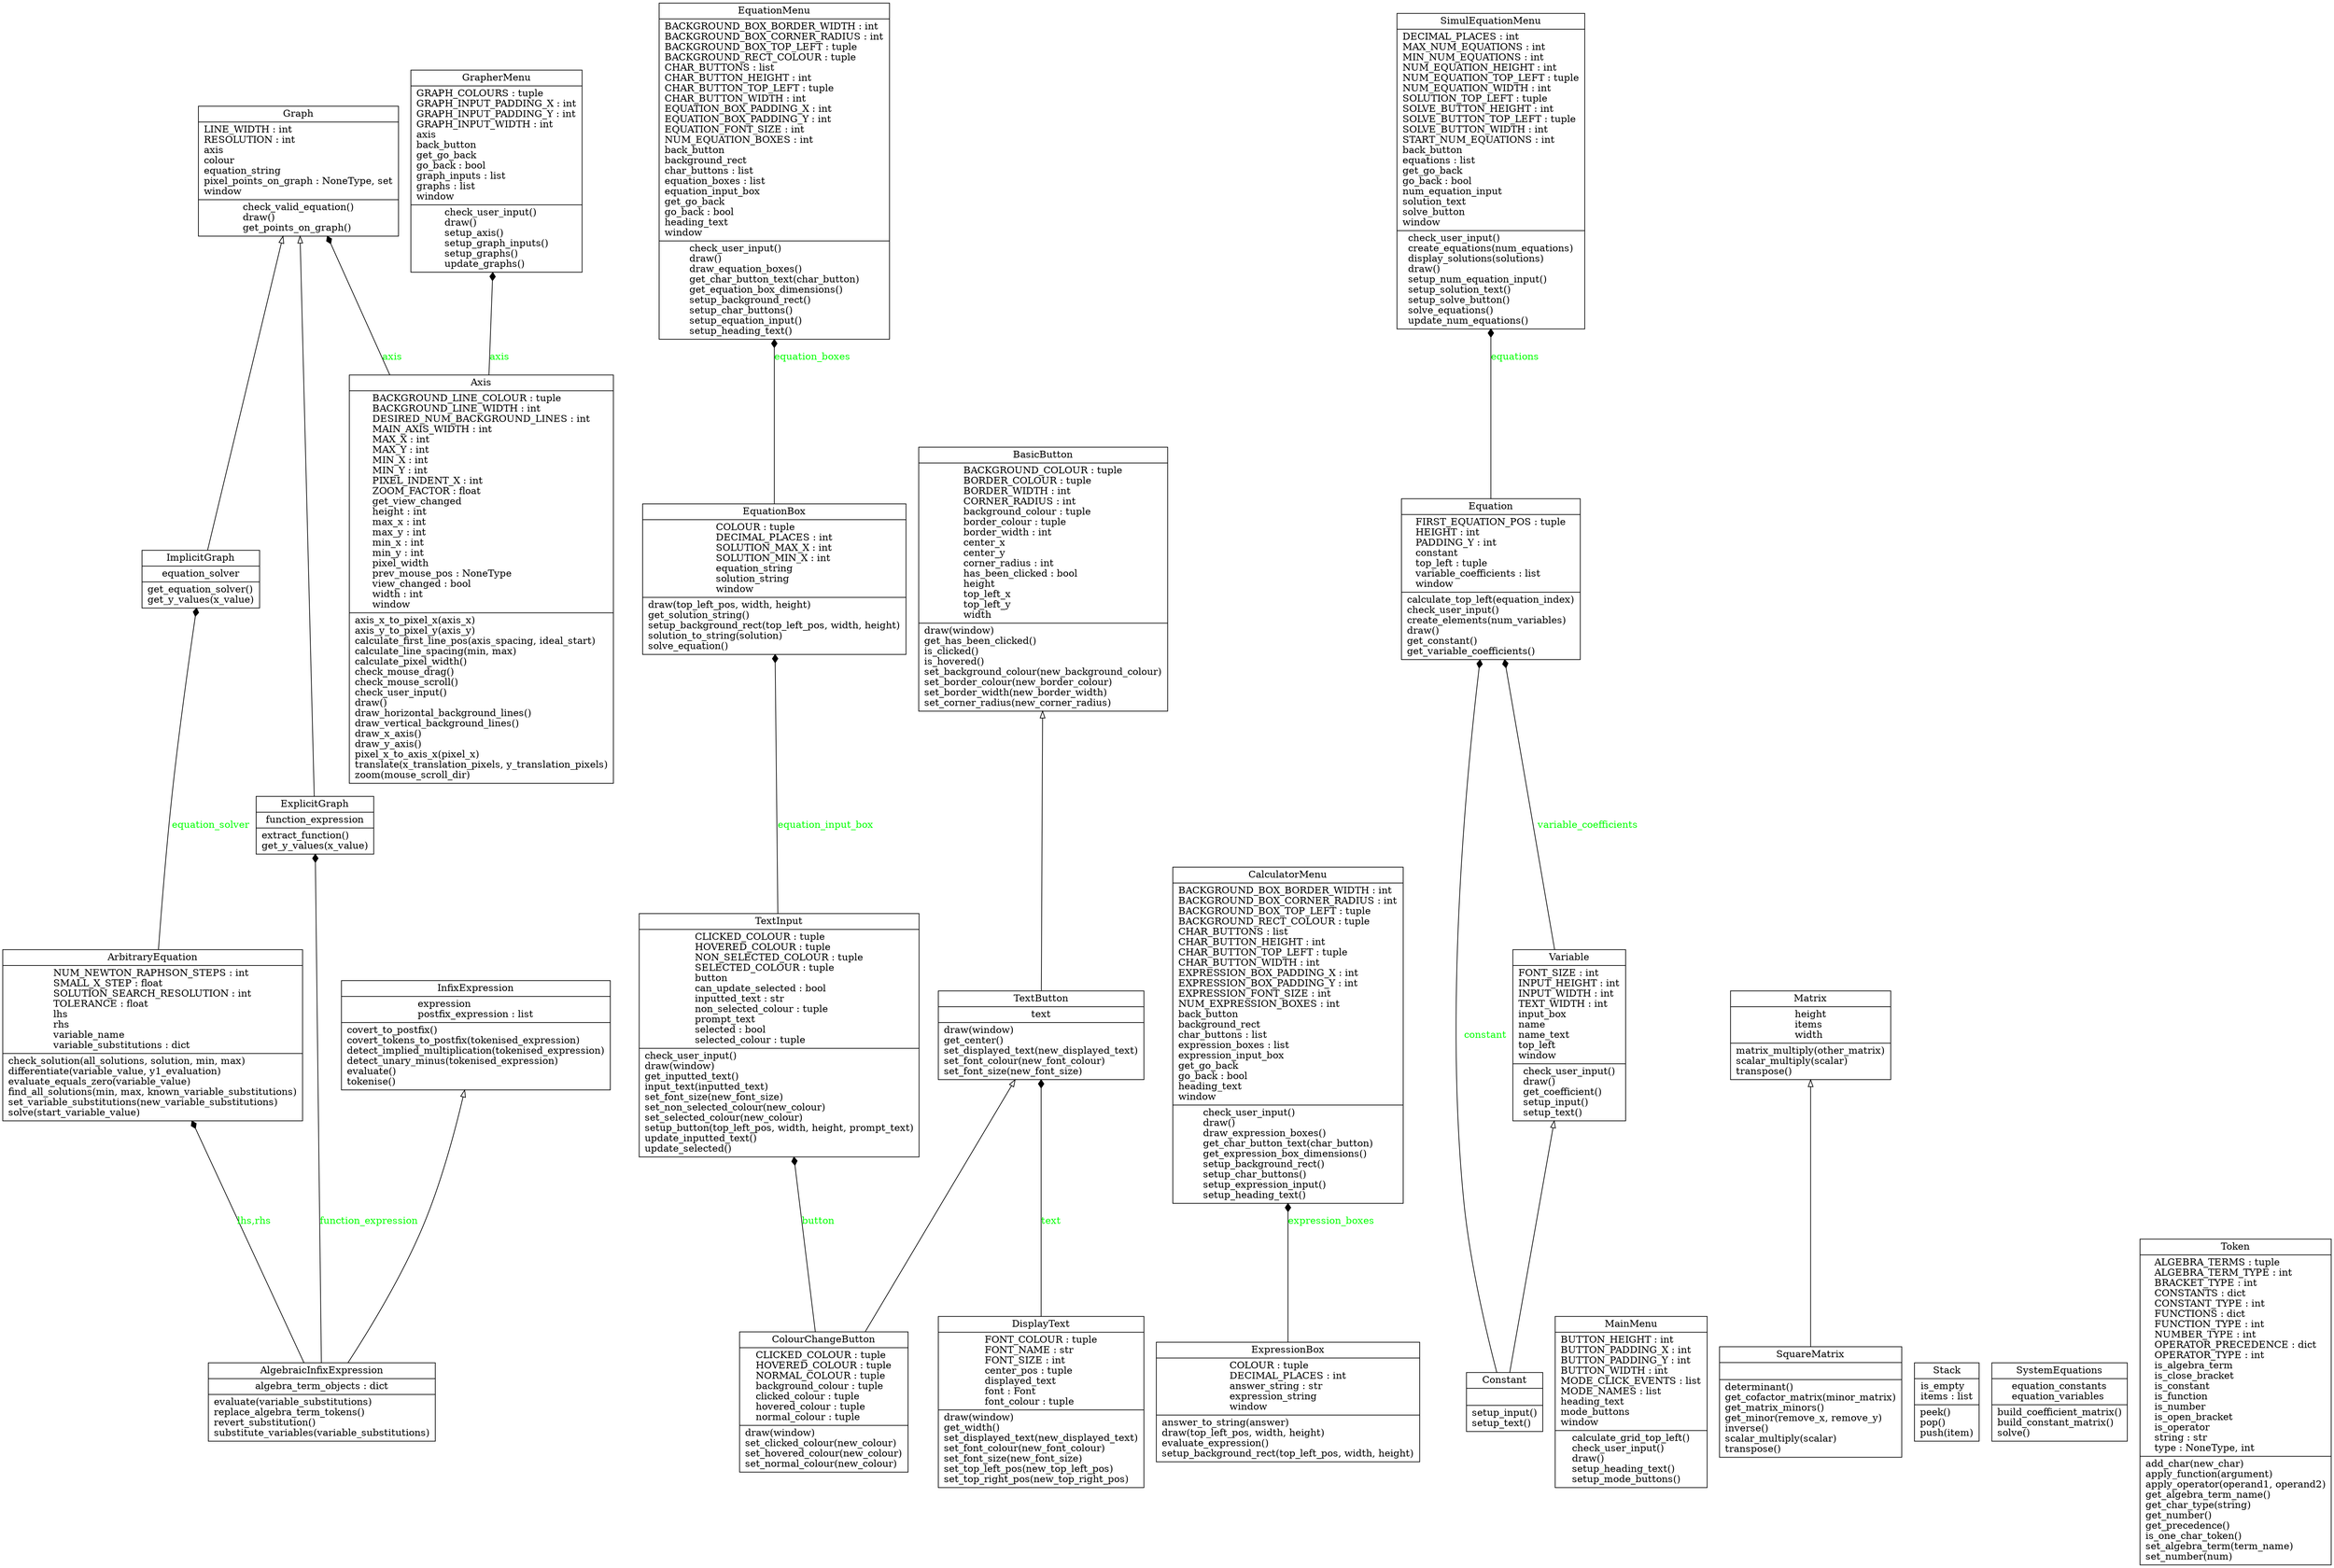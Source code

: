 digraph "classes_all_dot" {
rankdir=BT
charset="utf-8"
"Coursework.calculator_utils.AlgebraicInfixExpression" [color="black", fontcolor="black", label=<{AlgebraicInfixExpression|algebra_term_objects : dict<br ALIGN="LEFT"/>|evaluate(variable_substitutions)<br ALIGN="LEFT"/>replace_algebra_term_tokens()<br ALIGN="LEFT"/>revert_substitution()<br ALIGN="LEFT"/>substitute_variables(variable_substitutions)<br ALIGN="LEFT"/>}>, shape="record", style="solid"];
"Coursework.equation_utils.ArbitraryEquation" [color="black", fontcolor="black", label=<{ArbitraryEquation|NUM_NEWTON_RAPHSON_STEPS : int<br ALIGN="LEFT"/>SMALL_X_STEP : float<br ALIGN="LEFT"/>SOLUTION_SEARCH_RESOLUTION : int<br ALIGN="LEFT"/>TOLERANCE : float<br ALIGN="LEFT"/>lhs<br ALIGN="LEFT"/>rhs<br ALIGN="LEFT"/>variable_name<br ALIGN="LEFT"/>variable_substitutions : dict<br ALIGN="LEFT"/>|check_solution(all_solutions, solution, min, max)<br ALIGN="LEFT"/>differentiate(variable_value, y1_evaluation)<br ALIGN="LEFT"/>evaluate_equals_zero(variable_value)<br ALIGN="LEFT"/>find_all_solutions(min, max, known_variable_substitutions)<br ALIGN="LEFT"/>set_variable_substitutions(new_variable_substitutions)<br ALIGN="LEFT"/>solve(start_variable_value)<br ALIGN="LEFT"/>}>, shape="record", style="solid"];
"Coursework.grapher.Axis" [color="black", fontcolor="black", label=<{Axis|BACKGROUND_LINE_COLOUR : tuple<br ALIGN="LEFT"/>BACKGROUND_LINE_WIDTH : int<br ALIGN="LEFT"/>DESIRED_NUM_BACKGROUND_LINES : int<br ALIGN="LEFT"/>MAIN_AXIS_WIDTH : int<br ALIGN="LEFT"/>MAX_X : int<br ALIGN="LEFT"/>MAX_Y : int<br ALIGN="LEFT"/>MIN_X : int<br ALIGN="LEFT"/>MIN_Y : int<br ALIGN="LEFT"/>PIXEL_INDENT_X : int<br ALIGN="LEFT"/>ZOOM_FACTOR : float<br ALIGN="LEFT"/>get_view_changed<br ALIGN="LEFT"/>height : int<br ALIGN="LEFT"/>max_x : int<br ALIGN="LEFT"/>max_y : int<br ALIGN="LEFT"/>min_x : int<br ALIGN="LEFT"/>min_y : int<br ALIGN="LEFT"/>pixel_width<br ALIGN="LEFT"/>prev_mouse_pos : NoneType<br ALIGN="LEFT"/>view_changed : bool<br ALIGN="LEFT"/>width : int<br ALIGN="LEFT"/>window<br ALIGN="LEFT"/>|axis_x_to_pixel_x(axis_x)<br ALIGN="LEFT"/>axis_y_to_pixel_y(axis_y)<br ALIGN="LEFT"/>calculate_first_line_pos(axis_spacing, ideal_start)<br ALIGN="LEFT"/>calculate_line_spacing(min, max)<br ALIGN="LEFT"/>calculate_pixel_width()<br ALIGN="LEFT"/>check_mouse_drag()<br ALIGN="LEFT"/>check_mouse_scroll()<br ALIGN="LEFT"/>check_user_input()<br ALIGN="LEFT"/>draw()<br ALIGN="LEFT"/>draw_horizontal_background_lines()<br ALIGN="LEFT"/>draw_vertical_background_lines()<br ALIGN="LEFT"/>draw_x_axis()<br ALIGN="LEFT"/>draw_y_axis()<br ALIGN="LEFT"/>pixel_x_to_axis_x(pixel_x)<br ALIGN="LEFT"/>translate(x_translation_pixels, y_translation_pixels)<br ALIGN="LEFT"/>zoom(mouse_scroll_dir)<br ALIGN="LEFT"/>}>, shape="record", style="solid"];
"Coursework.gui.BasicButton" [color="black", fontcolor="black", label=<{BasicButton|BACKGROUND_COLOUR : tuple<br ALIGN="LEFT"/>BORDER_COLOUR : tuple<br ALIGN="LEFT"/>BORDER_WIDTH : int<br ALIGN="LEFT"/>CORNER_RADIUS : int<br ALIGN="LEFT"/>background_colour : tuple<br ALIGN="LEFT"/>border_colour : tuple<br ALIGN="LEFT"/>border_width : int<br ALIGN="LEFT"/>center_x<br ALIGN="LEFT"/>center_y<br ALIGN="LEFT"/>corner_radius : int<br ALIGN="LEFT"/>has_been_clicked : bool<br ALIGN="LEFT"/>height<br ALIGN="LEFT"/>top_left_x<br ALIGN="LEFT"/>top_left_y<br ALIGN="LEFT"/>width<br ALIGN="LEFT"/>|draw(window)<br ALIGN="LEFT"/>get_has_been_clicked()<br ALIGN="LEFT"/>is_clicked()<br ALIGN="LEFT"/>is_hovered()<br ALIGN="LEFT"/>set_background_colour(new_background_colour)<br ALIGN="LEFT"/>set_border_colour(new_border_colour)<br ALIGN="LEFT"/>set_border_width(new_border_width)<br ALIGN="LEFT"/>set_corner_radius(new_corner_radius)<br ALIGN="LEFT"/>}>, shape="record", style="solid"];
"Coursework.calculator.CalculatorMenu" [color="black", fontcolor="black", label=<{CalculatorMenu|BACKGROUND_BOX_BORDER_WIDTH : int<br ALIGN="LEFT"/>BACKGROUND_BOX_CORNER_RADIUS : int<br ALIGN="LEFT"/>BACKGROUND_BOX_TOP_LEFT : tuple<br ALIGN="LEFT"/>BACKGROUND_RECT_COLOUR : tuple<br ALIGN="LEFT"/>CHAR_BUTTONS : list<br ALIGN="LEFT"/>CHAR_BUTTON_HEIGHT : int<br ALIGN="LEFT"/>CHAR_BUTTON_TOP_LEFT : tuple<br ALIGN="LEFT"/>CHAR_BUTTON_WIDTH : int<br ALIGN="LEFT"/>EXPRESSION_BOX_PADDING_X : int<br ALIGN="LEFT"/>EXPRESSION_BOX_PADDING_Y : int<br ALIGN="LEFT"/>EXPRESSION_FONT_SIZE : int<br ALIGN="LEFT"/>NUM_EXPRESSION_BOXES : int<br ALIGN="LEFT"/>back_button<br ALIGN="LEFT"/>background_rect<br ALIGN="LEFT"/>char_buttons : list<br ALIGN="LEFT"/>expression_boxes : list<br ALIGN="LEFT"/>expression_input_box<br ALIGN="LEFT"/>get_go_back<br ALIGN="LEFT"/>go_back : bool<br ALIGN="LEFT"/>heading_text<br ALIGN="LEFT"/>window<br ALIGN="LEFT"/>|check_user_input()<br ALIGN="LEFT"/>draw()<br ALIGN="LEFT"/>draw_expression_boxes()<br ALIGN="LEFT"/>get_char_button_text(char_button)<br ALIGN="LEFT"/>get_expression_box_dimensions()<br ALIGN="LEFT"/>setup_background_rect()<br ALIGN="LEFT"/>setup_char_buttons()<br ALIGN="LEFT"/>setup_expression_input()<br ALIGN="LEFT"/>setup_heading_text()<br ALIGN="LEFT"/>}>, shape="record", style="solid"];
"Coursework.gui.ColourChangeButton" [color="black", fontcolor="black", label=<{ColourChangeButton|CLICKED_COLOUR : tuple<br ALIGN="LEFT"/>HOVERED_COLOUR : tuple<br ALIGN="LEFT"/>NORMAL_COLOUR : tuple<br ALIGN="LEFT"/>background_colour : tuple<br ALIGN="LEFT"/>clicked_colour : tuple<br ALIGN="LEFT"/>hovered_colour : tuple<br ALIGN="LEFT"/>normal_colour : tuple<br ALIGN="LEFT"/>|draw(window)<br ALIGN="LEFT"/>set_clicked_colour(new_colour)<br ALIGN="LEFT"/>set_hovered_colour(new_colour)<br ALIGN="LEFT"/>set_normal_colour(new_colour)<br ALIGN="LEFT"/>}>, shape="record", style="solid"];
"Coursework.simul_equation.Constant" [color="black", fontcolor="black", label=<{Constant|<br ALIGN="LEFT"/>|setup_input()<br ALIGN="LEFT"/>setup_text()<br ALIGN="LEFT"/>}>, shape="record", style="solid"];
"Coursework.gui.DisplayText" [color="black", fontcolor="black", label=<{DisplayText|FONT_COLOUR : tuple<br ALIGN="LEFT"/>FONT_NAME : str<br ALIGN="LEFT"/>FONT_SIZE : int<br ALIGN="LEFT"/>center_pos : tuple<br ALIGN="LEFT"/>displayed_text<br ALIGN="LEFT"/>font : Font<br ALIGN="LEFT"/>font_colour : tuple<br ALIGN="LEFT"/>|draw(window)<br ALIGN="LEFT"/>get_width()<br ALIGN="LEFT"/>set_displayed_text(new_displayed_text)<br ALIGN="LEFT"/>set_font_colour(new_font_colour)<br ALIGN="LEFT"/>set_font_size(new_font_size)<br ALIGN="LEFT"/>set_top_left_pos(new_top_left_pos)<br ALIGN="LEFT"/>set_top_right_pos(new_top_right_pos)<br ALIGN="LEFT"/>}>, shape="record", style="solid"];
"Coursework.simul_equation.Equation" [color="black", fontcolor="black", label=<{Equation|FIRST_EQUATION_POS : tuple<br ALIGN="LEFT"/>HEIGHT : int<br ALIGN="LEFT"/>PADDING_Y : int<br ALIGN="LEFT"/>constant<br ALIGN="LEFT"/>top_left : tuple<br ALIGN="LEFT"/>variable_coefficients : list<br ALIGN="LEFT"/>window<br ALIGN="LEFT"/>|calculate_top_left(equation_index)<br ALIGN="LEFT"/>check_user_input()<br ALIGN="LEFT"/>create_elements(num_variables)<br ALIGN="LEFT"/>draw()<br ALIGN="LEFT"/>get_constant()<br ALIGN="LEFT"/>get_variable_coefficients()<br ALIGN="LEFT"/>}>, shape="record", style="solid"];
"Coursework.equation.EquationBox" [color="black", fontcolor="black", label=<{EquationBox|COLOUR : tuple<br ALIGN="LEFT"/>DECIMAL_PLACES : int<br ALIGN="LEFT"/>SOLUTION_MAX_X : int<br ALIGN="LEFT"/>SOLUTION_MIN_X : int<br ALIGN="LEFT"/>equation_string<br ALIGN="LEFT"/>solution_string<br ALIGN="LEFT"/>window<br ALIGN="LEFT"/>|draw(top_left_pos, width, height)<br ALIGN="LEFT"/>get_solution_string()<br ALIGN="LEFT"/>setup_background_rect(top_left_pos, width, height)<br ALIGN="LEFT"/>solution_to_string(solution)<br ALIGN="LEFT"/>solve_equation()<br ALIGN="LEFT"/>}>, shape="record", style="solid"];
"Coursework.equation.EquationMenu" [color="black", fontcolor="black", label=<{EquationMenu|BACKGROUND_BOX_BORDER_WIDTH : int<br ALIGN="LEFT"/>BACKGROUND_BOX_CORNER_RADIUS : int<br ALIGN="LEFT"/>BACKGROUND_BOX_TOP_LEFT : tuple<br ALIGN="LEFT"/>BACKGROUND_RECT_COLOUR : tuple<br ALIGN="LEFT"/>CHAR_BUTTONS : list<br ALIGN="LEFT"/>CHAR_BUTTON_HEIGHT : int<br ALIGN="LEFT"/>CHAR_BUTTON_TOP_LEFT : tuple<br ALIGN="LEFT"/>CHAR_BUTTON_WIDTH : int<br ALIGN="LEFT"/>EQUATION_BOX_PADDING_X : int<br ALIGN="LEFT"/>EQUATION_BOX_PADDING_Y : int<br ALIGN="LEFT"/>EQUATION_FONT_SIZE : int<br ALIGN="LEFT"/>NUM_EQUATION_BOXES : int<br ALIGN="LEFT"/>back_button<br ALIGN="LEFT"/>background_rect<br ALIGN="LEFT"/>char_buttons : list<br ALIGN="LEFT"/>equation_boxes : list<br ALIGN="LEFT"/>equation_input_box<br ALIGN="LEFT"/>get_go_back<br ALIGN="LEFT"/>go_back : bool<br ALIGN="LEFT"/>heading_text<br ALIGN="LEFT"/>window<br ALIGN="LEFT"/>|check_user_input()<br ALIGN="LEFT"/>draw()<br ALIGN="LEFT"/>draw_equation_boxes()<br ALIGN="LEFT"/>get_char_button_text(char_button)<br ALIGN="LEFT"/>get_equation_box_dimensions()<br ALIGN="LEFT"/>setup_background_rect()<br ALIGN="LEFT"/>setup_char_buttons()<br ALIGN="LEFT"/>setup_equation_input()<br ALIGN="LEFT"/>setup_heading_text()<br ALIGN="LEFT"/>}>, shape="record", style="solid"];
"Coursework.grapher.ExplicitGraph" [color="black", fontcolor="black", label=<{ExplicitGraph|function_expression<br ALIGN="LEFT"/>|extract_function()<br ALIGN="LEFT"/>get_y_values(x_value)<br ALIGN="LEFT"/>}>, shape="record", style="solid"];
"Coursework.calculator.ExpressionBox" [color="black", fontcolor="black", label=<{ExpressionBox|COLOUR : tuple<br ALIGN="LEFT"/>DECIMAL_PLACES : int<br ALIGN="LEFT"/>answer_string : str<br ALIGN="LEFT"/>expression_string<br ALIGN="LEFT"/>window<br ALIGN="LEFT"/>|answer_to_string(answer)<br ALIGN="LEFT"/>draw(top_left_pos, width, height)<br ALIGN="LEFT"/>evaluate_expression()<br ALIGN="LEFT"/>setup_background_rect(top_left_pos, width, height)<br ALIGN="LEFT"/>}>, shape="record", style="solid"];
"Coursework.grapher.Graph" [color="black", fontcolor="black", label=<{Graph|LINE_WIDTH : int<br ALIGN="LEFT"/>RESOLUTION : int<br ALIGN="LEFT"/>axis<br ALIGN="LEFT"/>colour<br ALIGN="LEFT"/>equation_string<br ALIGN="LEFT"/>pixel_points_on_graph : NoneType, set<br ALIGN="LEFT"/>window<br ALIGN="LEFT"/>|check_valid_equation()<br ALIGN="LEFT"/>draw()<br ALIGN="LEFT"/>get_points_on_graph()<br ALIGN="LEFT"/>}>, shape="record", style="solid"];
"Coursework.grapher.GrapherMenu" [color="black", fontcolor="black", label=<{GrapherMenu|GRAPH_COLOURS : tuple<br ALIGN="LEFT"/>GRAPH_INPUT_PADDING_X : int<br ALIGN="LEFT"/>GRAPH_INPUT_PADDING_Y : int<br ALIGN="LEFT"/>GRAPH_INPUT_WIDTH : int<br ALIGN="LEFT"/>axis<br ALIGN="LEFT"/>back_button<br ALIGN="LEFT"/>get_go_back<br ALIGN="LEFT"/>go_back : bool<br ALIGN="LEFT"/>graph_inputs : list<br ALIGN="LEFT"/>graphs : list<br ALIGN="LEFT"/>window<br ALIGN="LEFT"/>|check_user_input()<br ALIGN="LEFT"/>draw()<br ALIGN="LEFT"/>setup_axis()<br ALIGN="LEFT"/>setup_graph_inputs()<br ALIGN="LEFT"/>setup_graphs()<br ALIGN="LEFT"/>update_graphs()<br ALIGN="LEFT"/>}>, shape="record", style="solid"];
"Coursework.grapher.ImplicitGraph" [color="black", fontcolor="black", label=<{ImplicitGraph|equation_solver<br ALIGN="LEFT"/>|get_equation_solver()<br ALIGN="LEFT"/>get_y_values(x_value)<br ALIGN="LEFT"/>}>, shape="record", style="solid"];
"Coursework.calculator_utils.InfixExpression" [color="black", fontcolor="black", label=<{InfixExpression|expression<br ALIGN="LEFT"/>postfix_expression : list<br ALIGN="LEFT"/>|covert_to_postfix()<br ALIGN="LEFT"/>covert_tokens_to_postfix(tokenised_expression)<br ALIGN="LEFT"/>detect_implied_multiplication(tokenised_expression)<br ALIGN="LEFT"/>detect_unary_minus(tokenised_expression)<br ALIGN="LEFT"/>evaluate()<br ALIGN="LEFT"/>tokenise()<br ALIGN="LEFT"/>}>, shape="record", style="solid"];
"Coursework.main.MainMenu" [color="black", fontcolor="black", label=<{MainMenu|BUTTON_HEIGHT : int<br ALIGN="LEFT"/>BUTTON_PADDING_X : int<br ALIGN="LEFT"/>BUTTON_PADDING_Y : int<br ALIGN="LEFT"/>BUTTON_WIDTH : int<br ALIGN="LEFT"/>MODE_CLICK_EVENTS : list<br ALIGN="LEFT"/>MODE_NAMES : list<br ALIGN="LEFT"/>heading_text<br ALIGN="LEFT"/>mode_buttons<br ALIGN="LEFT"/>window<br ALIGN="LEFT"/>|calculate_grid_top_left()<br ALIGN="LEFT"/>check_user_input()<br ALIGN="LEFT"/>draw()<br ALIGN="LEFT"/>setup_heading_text()<br ALIGN="LEFT"/>setup_mode_buttons()<br ALIGN="LEFT"/>}>, shape="record", style="solid"];
"Coursework.simul_equation_utils.Matrix" [color="black", fontcolor="black", label=<{Matrix|height<br ALIGN="LEFT"/>items<br ALIGN="LEFT"/>width<br ALIGN="LEFT"/>|matrix_multiply(other_matrix)<br ALIGN="LEFT"/>scalar_multiply(scalar)<br ALIGN="LEFT"/>transpose()<br ALIGN="LEFT"/>}>, shape="record", style="solid"];
"Coursework.simul_equation.SimulEquationMenu" [color="black", fontcolor="black", label=<{SimulEquationMenu|DECIMAL_PLACES : int<br ALIGN="LEFT"/>MAX_NUM_EQUATIONS : int<br ALIGN="LEFT"/>MIN_NUM_EQUATIONS : int<br ALIGN="LEFT"/>NUM_EQUATION_HEIGHT : int<br ALIGN="LEFT"/>NUM_EQUATION_TOP_LEFT : tuple<br ALIGN="LEFT"/>NUM_EQUATION_WIDTH : int<br ALIGN="LEFT"/>SOLUTION_TOP_LEFT : tuple<br ALIGN="LEFT"/>SOLVE_BUTTON_HEIGHT : int<br ALIGN="LEFT"/>SOLVE_BUTTON_TOP_LEFT : tuple<br ALIGN="LEFT"/>SOLVE_BUTTON_WIDTH : int<br ALIGN="LEFT"/>START_NUM_EQUATIONS : int<br ALIGN="LEFT"/>back_button<br ALIGN="LEFT"/>equations : list<br ALIGN="LEFT"/>get_go_back<br ALIGN="LEFT"/>go_back : bool<br ALIGN="LEFT"/>num_equation_input<br ALIGN="LEFT"/>solution_text<br ALIGN="LEFT"/>solve_button<br ALIGN="LEFT"/>window<br ALIGN="LEFT"/>|check_user_input()<br ALIGN="LEFT"/>create_equations(num_equations)<br ALIGN="LEFT"/>display_solutions(solutions)<br ALIGN="LEFT"/>draw()<br ALIGN="LEFT"/>setup_num_equation_input()<br ALIGN="LEFT"/>setup_solution_text()<br ALIGN="LEFT"/>setup_solve_button()<br ALIGN="LEFT"/>solve_equations()<br ALIGN="LEFT"/>update_num_equations()<br ALIGN="LEFT"/>}>, shape="record", style="solid"];
"Coursework.simul_equation_utils.SquareMatrix" [color="black", fontcolor="black", label=<{SquareMatrix|<br ALIGN="LEFT"/>|determinant()<br ALIGN="LEFT"/>get_cofactor_matrix(minor_matrix)<br ALIGN="LEFT"/>get_matrix_minors()<br ALIGN="LEFT"/>get_minor(remove_x, remove_y)<br ALIGN="LEFT"/>inverse()<br ALIGN="LEFT"/>scalar_multiply(scalar)<br ALIGN="LEFT"/>transpose()<br ALIGN="LEFT"/>}>, shape="record", style="solid"];
"Coursework.calculator_utils.Stack" [color="black", fontcolor="black", label=<{Stack|is_empty<br ALIGN="LEFT"/>items : list<br ALIGN="LEFT"/>|peek()<br ALIGN="LEFT"/>pop()<br ALIGN="LEFT"/>push(item)<br ALIGN="LEFT"/>}>, shape="record", style="solid"];
"Coursework.simul_equation_utils.SystemEquations" [color="black", fontcolor="black", label=<{SystemEquations|equation_constants<br ALIGN="LEFT"/>equation_variables<br ALIGN="LEFT"/>|build_coefficient_matrix()<br ALIGN="LEFT"/>build_constant_matrix()<br ALIGN="LEFT"/>solve()<br ALIGN="LEFT"/>}>, shape="record", style="solid"];
"Coursework.gui.TextButton" [color="black", fontcolor="black", label=<{TextButton|text<br ALIGN="LEFT"/>|draw(window)<br ALIGN="LEFT"/>get_center()<br ALIGN="LEFT"/>set_displayed_text(new_displayed_text)<br ALIGN="LEFT"/>set_font_colour(new_font_colour)<br ALIGN="LEFT"/>set_font_size(new_font_size)<br ALIGN="LEFT"/>}>, shape="record", style="solid"];
"Coursework.gui.TextInput" [color="black", fontcolor="black", label=<{TextInput|CLICKED_COLOUR : tuple<br ALIGN="LEFT"/>HOVERED_COLOUR : tuple<br ALIGN="LEFT"/>NON_SELECTED_COLOUR : tuple<br ALIGN="LEFT"/>SELECTED_COLOUR : tuple<br ALIGN="LEFT"/>button<br ALIGN="LEFT"/>can_update_selected : bool<br ALIGN="LEFT"/>inputted_text : str<br ALIGN="LEFT"/>non_selected_colour : tuple<br ALIGN="LEFT"/>prompt_text<br ALIGN="LEFT"/>selected : bool<br ALIGN="LEFT"/>selected_colour : tuple<br ALIGN="LEFT"/>|check_user_input()<br ALIGN="LEFT"/>draw(window)<br ALIGN="LEFT"/>get_inputted_text()<br ALIGN="LEFT"/>input_text(inputted_text)<br ALIGN="LEFT"/>set_font_size(new_font_size)<br ALIGN="LEFT"/>set_non_selected_colour(new_colour)<br ALIGN="LEFT"/>set_selected_colour(new_colour)<br ALIGN="LEFT"/>setup_button(top_left_pos, width, height, prompt_text)<br ALIGN="LEFT"/>update_inputted_text()<br ALIGN="LEFT"/>update_selected()<br ALIGN="LEFT"/>}>, shape="record", style="solid"];
"Coursework.calculator_utils.Token" [color="black", fontcolor="black", label=<{Token|ALGEBRA_TERMS : tuple<br ALIGN="LEFT"/>ALGEBRA_TERM_TYPE : int<br ALIGN="LEFT"/>BRACKET_TYPE : int<br ALIGN="LEFT"/>CONSTANTS : dict<br ALIGN="LEFT"/>CONSTANT_TYPE : int<br ALIGN="LEFT"/>FUNCTIONS : dict<br ALIGN="LEFT"/>FUNCTION_TYPE : int<br ALIGN="LEFT"/>NUMBER_TYPE : int<br ALIGN="LEFT"/>OPERATOR_PRECEDENCE : dict<br ALIGN="LEFT"/>OPERATOR_TYPE : int<br ALIGN="LEFT"/>is_algebra_term<br ALIGN="LEFT"/>is_close_bracket<br ALIGN="LEFT"/>is_constant<br ALIGN="LEFT"/>is_function<br ALIGN="LEFT"/>is_number<br ALIGN="LEFT"/>is_open_bracket<br ALIGN="LEFT"/>is_operator<br ALIGN="LEFT"/>string : str<br ALIGN="LEFT"/>type : NoneType, int<br ALIGN="LEFT"/>|add_char(new_char)<br ALIGN="LEFT"/>apply_function(argument)<br ALIGN="LEFT"/>apply_operator(operand1, operand2)<br ALIGN="LEFT"/>get_algebra_term_name()<br ALIGN="LEFT"/>get_char_type(string)<br ALIGN="LEFT"/>get_number()<br ALIGN="LEFT"/>get_precedence()<br ALIGN="LEFT"/>is_one_char_token()<br ALIGN="LEFT"/>set_algebra_term(term_name)<br ALIGN="LEFT"/>set_number(num)<br ALIGN="LEFT"/>}>, shape="record", style="solid"];
"Coursework.simul_equation.Variable" [color="black", fontcolor="black", label=<{Variable|FONT_SIZE : int<br ALIGN="LEFT"/>INPUT_HEIGHT : int<br ALIGN="LEFT"/>INPUT_WIDTH : int<br ALIGN="LEFT"/>TEXT_WIDTH : int<br ALIGN="LEFT"/>input_box<br ALIGN="LEFT"/>name<br ALIGN="LEFT"/>name_text<br ALIGN="LEFT"/>top_left<br ALIGN="LEFT"/>window<br ALIGN="LEFT"/>|check_user_input()<br ALIGN="LEFT"/>draw()<br ALIGN="LEFT"/>get_coefficient()<br ALIGN="LEFT"/>setup_input()<br ALIGN="LEFT"/>setup_text()<br ALIGN="LEFT"/>}>, shape="record", style="solid"];
"Coursework.calculator_utils.AlgebraicInfixExpression" -> "Coursework.calculator_utils.InfixExpression" [arrowhead="empty", arrowtail="none"];
"Coursework.grapher.ExplicitGraph" -> "Coursework.grapher.Graph" [arrowhead="empty", arrowtail="none"];
"Coursework.grapher.ImplicitGraph" -> "Coursework.grapher.Graph" [arrowhead="empty", arrowtail="none"];
"Coursework.gui.ColourChangeButton" -> "Coursework.gui.TextButton" [arrowhead="empty", arrowtail="none"];
"Coursework.gui.TextButton" -> "Coursework.gui.BasicButton" [arrowhead="empty", arrowtail="none"];
"Coursework.simul_equation.Constant" -> "Coursework.simul_equation.Variable" [arrowhead="empty", arrowtail="none"];
"Coursework.simul_equation_utils.SquareMatrix" -> "Coursework.simul_equation_utils.Matrix" [arrowhead="empty", arrowtail="none"];
"Coursework.grapher.Axis" -> "Coursework.grapher.GrapherMenu" [arrowhead="diamond", arrowtail="none", fontcolor="green", label="axis", style="solid"];
"Coursework.gui.ColourChangeButton" -> "Coursework.gui.TextInput" [arrowhead="diamond", arrowtail="none", fontcolor="green", label="button", style="solid"];
"Coursework.gui.DisplayText" -> "Coursework.gui.TextButton" [arrowhead="diamond", arrowtail="none", fontcolor="green", label="text", style="solid"];
"Coursework.simul_equation.Constant" -> "Coursework.simul_equation.Equation" [arrowhead="diamond", arrowtail="none", fontcolor="green", label="constant", style="solid"];
"Coursework.equation.EquationBox" -> "Coursework.equation.EquationMenu" [arrowhead="diamond", arrowtail="none", fontcolor="green", label="equation_boxes", style="solid"];
"Coursework.grapher.Axis" -> "Coursework.grapher.Graph" [arrowhead="diamond", arrowtail="none", fontcolor="green", label="axis", style="solid"];
"Coursework.simul_equation.Variable" -> "Coursework.simul_equation.Equation" [arrowhead="diamond", arrowtail="none", fontcolor="green", label="variable_coefficients", style="solid"];
"Coursework.simul_equation.Equation" -> "Coursework.simul_equation.SimulEquationMenu" [arrowhead="diamond", arrowtail="none", fontcolor="green", label="equations", style="solid"];
"Coursework.calculator.ExpressionBox" -> "Coursework.calculator.CalculatorMenu" [arrowhead="diamond", arrowtail="none", fontcolor="green", label="expression_boxes", style="solid"];
"Coursework.calculator_utils.AlgebraicInfixExpression" -> "Coursework.grapher.ExplicitGraph" [arrowhead="diamond", arrowtail="none", fontcolor="green", label="function_expression", style="solid"];
"Coursework.equation_utils.ArbitraryEquation" -> "Coursework.grapher.ImplicitGraph" [arrowhead="diamond", arrowtail="none", fontcolor="green", label="equation_solver", style="solid"];
"Coursework.calculator_utils.AlgebraicInfixExpression" -> "Coursework.equation_utils.ArbitraryEquation" [arrowhead="diamond", arrowtail="none", fontcolor="green", label="lhs,rhs", style="solid"];
"Coursework.gui.TextInput" -> "Coursework.equation.EquationBox" [arrowhead="diamond", arrowtail="none", fontcolor="green", label="equation_input_box", style="solid"];
}
